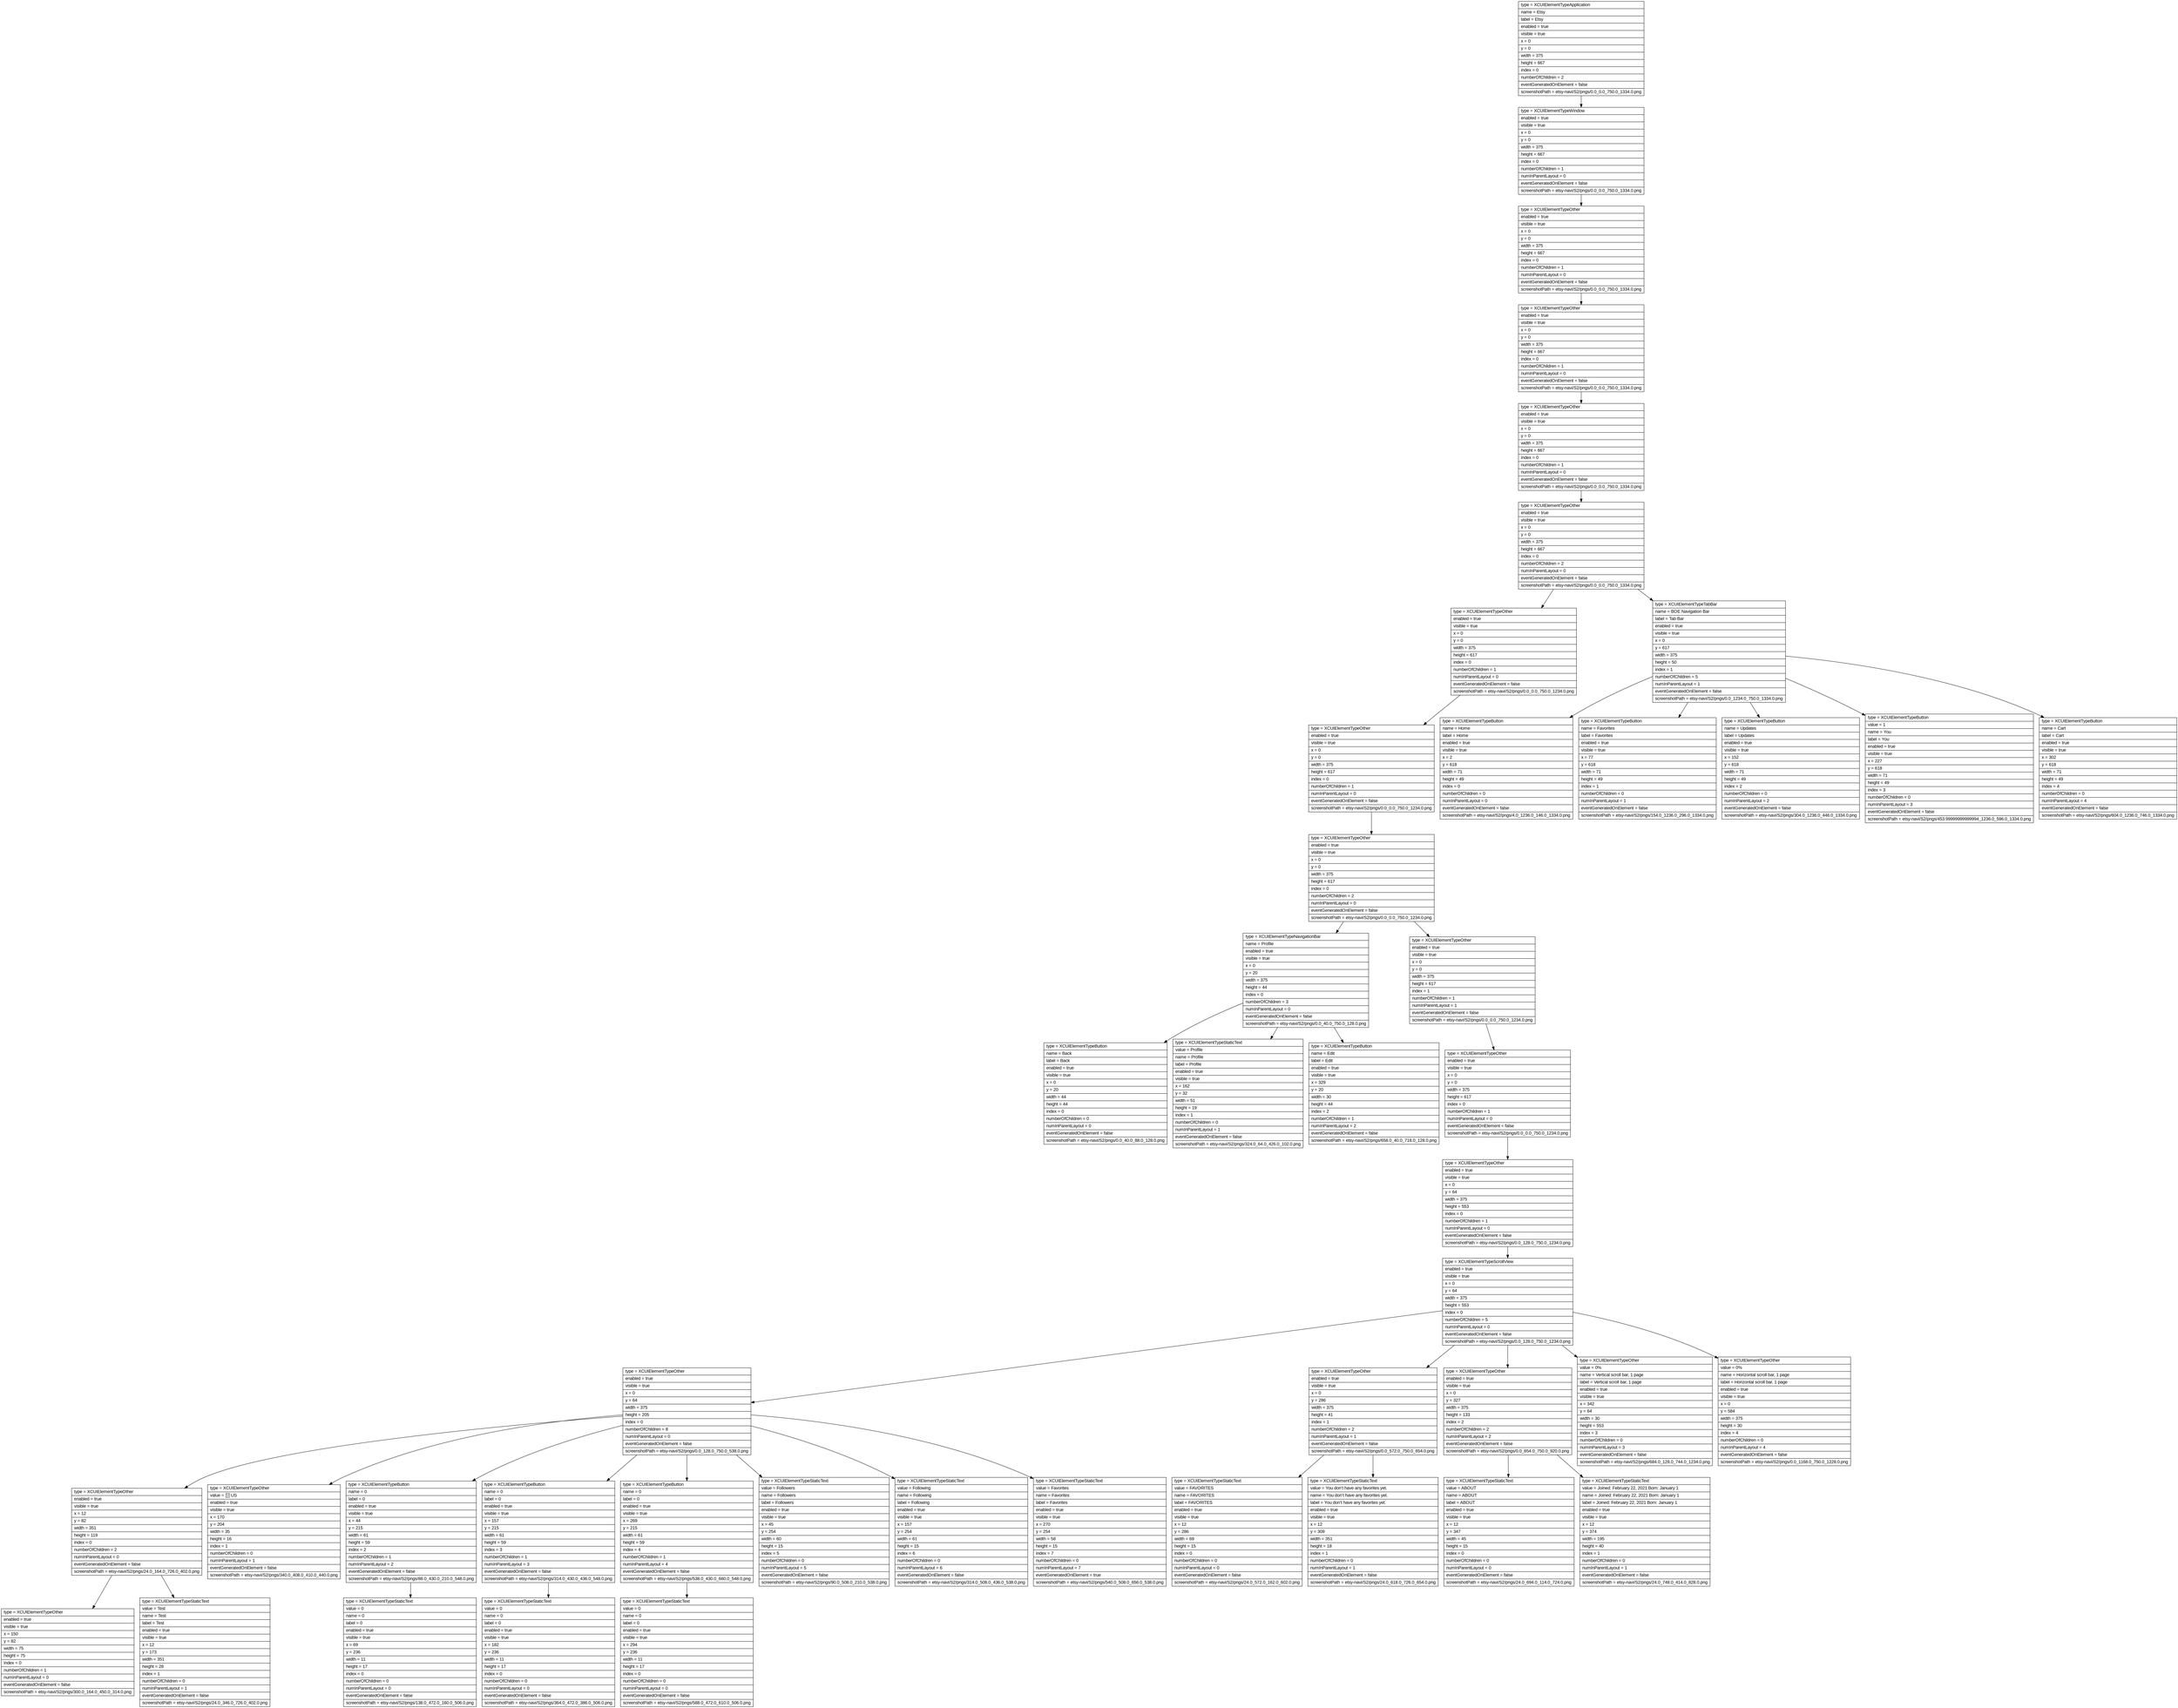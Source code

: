 digraph Layout {

	node [shape=record fontname=Arial];

	0	[label="{type = XCUIElementTypeApplication\l|name = Etsy\l|label = Etsy\l|enabled = true\l|visible = true\l|x = 0\l|y = 0\l|width = 375\l|height = 667\l|index = 0\l|numberOfChildren = 2\l|eventGeneratedOnElement = false \l|screenshotPath = etsy-navi/S2/pngs/0.0_0.0_750.0_1334.0.png\l}"]
	1	[label="{type = XCUIElementTypeWindow\l|enabled = true\l|visible = true\l|x = 0\l|y = 0\l|width = 375\l|height = 667\l|index = 0\l|numberOfChildren = 1\l|numInParentLayout = 0\l|eventGeneratedOnElement = false \l|screenshotPath = etsy-navi/S2/pngs/0.0_0.0_750.0_1334.0.png\l}"]
	2	[label="{type = XCUIElementTypeOther\l|enabled = true\l|visible = true\l|x = 0\l|y = 0\l|width = 375\l|height = 667\l|index = 0\l|numberOfChildren = 1\l|numInParentLayout = 0\l|eventGeneratedOnElement = false \l|screenshotPath = etsy-navi/S2/pngs/0.0_0.0_750.0_1334.0.png\l}"]
	3	[label="{type = XCUIElementTypeOther\l|enabled = true\l|visible = true\l|x = 0\l|y = 0\l|width = 375\l|height = 667\l|index = 0\l|numberOfChildren = 1\l|numInParentLayout = 0\l|eventGeneratedOnElement = false \l|screenshotPath = etsy-navi/S2/pngs/0.0_0.0_750.0_1334.0.png\l}"]
	4	[label="{type = XCUIElementTypeOther\l|enabled = true\l|visible = true\l|x = 0\l|y = 0\l|width = 375\l|height = 667\l|index = 0\l|numberOfChildren = 1\l|numInParentLayout = 0\l|eventGeneratedOnElement = false \l|screenshotPath = etsy-navi/S2/pngs/0.0_0.0_750.0_1334.0.png\l}"]
	5	[label="{type = XCUIElementTypeOther\l|enabled = true\l|visible = true\l|x = 0\l|y = 0\l|width = 375\l|height = 667\l|index = 0\l|numberOfChildren = 2\l|numInParentLayout = 0\l|eventGeneratedOnElement = false \l|screenshotPath = etsy-navi/S2/pngs/0.0_0.0_750.0_1334.0.png\l}"]
	6	[label="{type = XCUIElementTypeOther\l|enabled = true\l|visible = true\l|x = 0\l|y = 0\l|width = 375\l|height = 617\l|index = 0\l|numberOfChildren = 1\l|numInParentLayout = 0\l|eventGeneratedOnElement = false \l|screenshotPath = etsy-navi/S2/pngs/0.0_0.0_750.0_1234.0.png\l}"]
	7	[label="{type = XCUIElementTypeTabBar\l|name = BOE Navigation Bar\l|label = Tab Bar\l|enabled = true\l|visible = true\l|x = 0\l|y = 617\l|width = 375\l|height = 50\l|index = 1\l|numberOfChildren = 5\l|numInParentLayout = 1\l|eventGeneratedOnElement = false \l|screenshotPath = etsy-navi/S2/pngs/0.0_1234.0_750.0_1334.0.png\l}"]
	8	[label="{type = XCUIElementTypeOther\l|enabled = true\l|visible = true\l|x = 0\l|y = 0\l|width = 375\l|height = 617\l|index = 0\l|numberOfChildren = 1\l|numInParentLayout = 0\l|eventGeneratedOnElement = false \l|screenshotPath = etsy-navi/S2/pngs/0.0_0.0_750.0_1234.0.png\l}"]
	9	[label="{type = XCUIElementTypeButton\l|name = Home\l|label = Home\l|enabled = true\l|visible = true\l|x = 2\l|y = 618\l|width = 71\l|height = 49\l|index = 0\l|numberOfChildren = 0\l|numInParentLayout = 0\l|eventGeneratedOnElement = false \l|screenshotPath = etsy-navi/S2/pngs/4.0_1236.0_146.0_1334.0.png\l}"]
	10	[label="{type = XCUIElementTypeButton\l|name = Favorites\l|label = Favorites\l|enabled = true\l|visible = true\l|x = 77\l|y = 618\l|width = 71\l|height = 49\l|index = 1\l|numberOfChildren = 0\l|numInParentLayout = 1\l|eventGeneratedOnElement = false \l|screenshotPath = etsy-navi/S2/pngs/154.0_1236.0_296.0_1334.0.png\l}"]
	11	[label="{type = XCUIElementTypeButton\l|name = Updates\l|label = Updates\l|enabled = true\l|visible = true\l|x = 152\l|y = 618\l|width = 71\l|height = 49\l|index = 2\l|numberOfChildren = 0\l|numInParentLayout = 2\l|eventGeneratedOnElement = false \l|screenshotPath = etsy-navi/S2/pngs/304.0_1236.0_446.0_1334.0.png\l}"]
	12	[label="{type = XCUIElementTypeButton\l|value = 1\l|name = You\l|label = You\l|enabled = true\l|visible = true\l|x = 227\l|y = 618\l|width = 71\l|height = 49\l|index = 3\l|numberOfChildren = 0\l|numInParentLayout = 3\l|eventGeneratedOnElement = false \l|screenshotPath = etsy-navi/S2/pngs/453.99999999999994_1236.0_596.0_1334.0.png\l}"]
	13	[label="{type = XCUIElementTypeButton\l|name = Cart\l|label = Cart\l|enabled = true\l|visible = true\l|x = 302\l|y = 618\l|width = 71\l|height = 49\l|index = 4\l|numberOfChildren = 0\l|numInParentLayout = 4\l|eventGeneratedOnElement = false \l|screenshotPath = etsy-navi/S2/pngs/604.0_1236.0_746.0_1334.0.png\l}"]
	14	[label="{type = XCUIElementTypeOther\l|enabled = true\l|visible = true\l|x = 0\l|y = 0\l|width = 375\l|height = 617\l|index = 0\l|numberOfChildren = 2\l|numInParentLayout = 0\l|eventGeneratedOnElement = false \l|screenshotPath = etsy-navi/S2/pngs/0.0_0.0_750.0_1234.0.png\l}"]
	15	[label="{type = XCUIElementTypeNavigationBar\l|name = Profile\l|enabled = true\l|visible = true\l|x = 0\l|y = 20\l|width = 375\l|height = 44\l|index = 0\l|numberOfChildren = 3\l|numInParentLayout = 0\l|eventGeneratedOnElement = false \l|screenshotPath = etsy-navi/S2/pngs/0.0_40.0_750.0_128.0.png\l}"]
	16	[label="{type = XCUIElementTypeOther\l|enabled = true\l|visible = true\l|x = 0\l|y = 0\l|width = 375\l|height = 617\l|index = 1\l|numberOfChildren = 1\l|numInParentLayout = 1\l|eventGeneratedOnElement = false \l|screenshotPath = etsy-navi/S2/pngs/0.0_0.0_750.0_1234.0.png\l}"]
	17	[label="{type = XCUIElementTypeButton\l|name = Back\l|label = Back\l|enabled = true\l|visible = true\l|x = 0\l|y = 20\l|width = 44\l|height = 44\l|index = 0\l|numberOfChildren = 0\l|numInParentLayout = 0\l|eventGeneratedOnElement = false \l|screenshotPath = etsy-navi/S2/pngs/0.0_40.0_88.0_128.0.png\l}"]
	18	[label="{type = XCUIElementTypeStaticText\l|value = Profile\l|name = Profile\l|label = Profile\l|enabled = true\l|visible = true\l|x = 162\l|y = 32\l|width = 51\l|height = 19\l|index = 1\l|numberOfChildren = 0\l|numInParentLayout = 1\l|eventGeneratedOnElement = false \l|screenshotPath = etsy-navi/S2/pngs/324.0_64.0_426.0_102.0.png\l}"]
	19	[label="{type = XCUIElementTypeButton\l|name = Edit\l|label = Edit\l|enabled = true\l|visible = true\l|x = 329\l|y = 20\l|width = 30\l|height = 44\l|index = 2\l|numberOfChildren = 1\l|numInParentLayout = 2\l|eventGeneratedOnElement = false \l|screenshotPath = etsy-navi/S2/pngs/658.0_40.0_718.0_128.0.png\l}"]
	20	[label="{type = XCUIElementTypeOther\l|enabled = true\l|visible = true\l|x = 0\l|y = 0\l|width = 375\l|height = 617\l|index = 0\l|numberOfChildren = 1\l|numInParentLayout = 0\l|eventGeneratedOnElement = false \l|screenshotPath = etsy-navi/S2/pngs/0.0_0.0_750.0_1234.0.png\l}"]
	21	[label="{type = XCUIElementTypeOther\l|enabled = true\l|visible = true\l|x = 0\l|y = 64\l|width = 375\l|height = 553\l|index = 0\l|numberOfChildren = 1\l|numInParentLayout = 0\l|eventGeneratedOnElement = false \l|screenshotPath = etsy-navi/S2/pngs/0.0_128.0_750.0_1234.0.png\l}"]
	22	[label="{type = XCUIElementTypeScrollView\l|enabled = true\l|visible = true\l|x = 0\l|y = 64\l|width = 375\l|height = 553\l|index = 0\l|numberOfChildren = 5\l|numInParentLayout = 0\l|eventGeneratedOnElement = false \l|screenshotPath = etsy-navi/S2/pngs/0.0_128.0_750.0_1234.0.png\l}"]
	23	[label="{type = XCUIElementTypeOther\l|enabled = true\l|visible = true\l|x = 0\l|y = 64\l|width = 375\l|height = 205\l|index = 0\l|numberOfChildren = 8\l|numInParentLayout = 0\l|eventGeneratedOnElement = false \l|screenshotPath = etsy-navi/S2/pngs/0.0_128.0_750.0_538.0.png\l}"]
	24	[label="{type = XCUIElementTypeOther\l|enabled = true\l|visible = true\l|x = 0\l|y = 286\l|width = 375\l|height = 41\l|index = 1\l|numberOfChildren = 2\l|numInParentLayout = 1\l|eventGeneratedOnElement = false \l|screenshotPath = etsy-navi/S2/pngs/0.0_572.0_750.0_654.0.png\l}"]
	25	[label="{type = XCUIElementTypeOther\l|enabled = true\l|visible = true\l|x = 0\l|y = 327\l|width = 375\l|height = 133\l|index = 2\l|numberOfChildren = 2\l|numInParentLayout = 2\l|eventGeneratedOnElement = false \l|screenshotPath = etsy-navi/S2/pngs/0.0_654.0_750.0_920.0.png\l}"]
	26	[label="{type = XCUIElementTypeOther\l|value = 0%\l|name = Vertical scroll bar, 1 page\l|label = Vertical scroll bar, 1 page\l|enabled = true\l|visible = true\l|x = 342\l|y = 64\l|width = 30\l|height = 553\l|index = 3\l|numberOfChildren = 0\l|numInParentLayout = 3\l|eventGeneratedOnElement = false \l|screenshotPath = etsy-navi/S2/pngs/684.0_128.0_744.0_1234.0.png\l}"]
	27	[label="{type = XCUIElementTypeOther\l|value = 0%\l|name = Horizontal scroll bar, 1 page\l|label = Horizontal scroll bar, 1 page\l|enabled = true\l|visible = true\l|x = 0\l|y = 584\l|width = 375\l|height = 30\l|index = 4\l|numberOfChildren = 0\l|numInParentLayout = 4\l|eventGeneratedOnElement = false \l|screenshotPath = etsy-navi/S2/pngs/0.0_1168.0_750.0_1228.0.png\l}"]
	28	[label="{type = XCUIElementTypeOther\l|enabled = true\l|visible = true\l|x = 12\l|y = 82\l|width = 351\l|height = 119\l|index = 0\l|numberOfChildren = 2\l|numInParentLayout = 0\l|eventGeneratedOnElement = false \l|screenshotPath = etsy-navi/S2/pngs/24.0_164.0_726.0_402.0.png\l}"]
	29	[label="{type = XCUIElementTypeOther\l|value =  US\l|enabled = true\l|visible = true\l|x = 170\l|y = 204\l|width = 35\l|height = 16\l|index = 1\l|numberOfChildren = 0\l|numInParentLayout = 1\l|eventGeneratedOnElement = false \l|screenshotPath = etsy-navi/S2/pngs/340.0_408.0_410.0_440.0.png\l}"]
	30	[label="{type = XCUIElementTypeButton\l|name = 0\l|label = 0\l|enabled = true\l|visible = true\l|x = 44\l|y = 215\l|width = 61\l|height = 59\l|index = 2\l|numberOfChildren = 1\l|numInParentLayout = 2\l|eventGeneratedOnElement = false \l|screenshotPath = etsy-navi/S2/pngs/88.0_430.0_210.0_548.0.png\l}"]
	31	[label="{type = XCUIElementTypeButton\l|name = 0\l|label = 0\l|enabled = true\l|visible = true\l|x = 157\l|y = 215\l|width = 61\l|height = 59\l|index = 3\l|numberOfChildren = 1\l|numInParentLayout = 3\l|eventGeneratedOnElement = false \l|screenshotPath = etsy-navi/S2/pngs/314.0_430.0_436.0_548.0.png\l}"]
	32	[label="{type = XCUIElementTypeButton\l|name = 0\l|label = 0\l|enabled = true\l|visible = true\l|x = 269\l|y = 215\l|width = 61\l|height = 59\l|index = 4\l|numberOfChildren = 1\l|numInParentLayout = 4\l|eventGeneratedOnElement = false \l|screenshotPath = etsy-navi/S2/pngs/538.0_430.0_660.0_548.0.png\l}"]
	33	[label="{type = XCUIElementTypeStaticText\l|value = Followers\l|name = Followers\l|label = Followers\l|enabled = true\l|visible = true\l|x = 45\l|y = 254\l|width = 60\l|height = 15\l|index = 5\l|numberOfChildren = 0\l|numInParentLayout = 5\l|eventGeneratedOnElement = false \l|screenshotPath = etsy-navi/S2/pngs/90.0_508.0_210.0_538.0.png\l}"]
	34	[label="{type = XCUIElementTypeStaticText\l|value = Following\l|name = Following\l|label = Following\l|enabled = true\l|visible = true\l|x = 157\l|y = 254\l|width = 61\l|height = 15\l|index = 6\l|numberOfChildren = 0\l|numInParentLayout = 6\l|eventGeneratedOnElement = false \l|screenshotPath = etsy-navi/S2/pngs/314.0_508.0_436.0_538.0.png\l}"]
	35	[label="{type = XCUIElementTypeStaticText\l|value = Favorites\l|name = Favorites\l|label = Favorites\l|enabled = true\l|visible = true\l|x = 270\l|y = 254\l|width = 58\l|height = 15\l|index = 7\l|numberOfChildren = 0\l|numInParentLayout = 7\l|eventGeneratedOnElement = true \l|screenshotPath = etsy-navi/S2/pngs/540.0_508.0_656.0_538.0.png\l}"]
	36	[label="{type = XCUIElementTypeStaticText\l|value = FAVORITES\l|name = FAVORITES\l|label = FAVORITES\l|enabled = true\l|visible = true\l|x = 12\l|y = 286\l|width = 69\l|height = 15\l|index = 0\l|numberOfChildren = 0\l|numInParentLayout = 0\l|eventGeneratedOnElement = false \l|screenshotPath = etsy-navi/S2/pngs/24.0_572.0_162.0_602.0.png\l}"]
	37	[label="{type = XCUIElementTypeStaticText\l|value = You don't have any favorites yet.\l|name = You don't have any favorites yet.\l|label = You don't have any favorites yet.\l|enabled = true\l|visible = true\l|x = 12\l|y = 309\l|width = 351\l|height = 18\l|index = 1\l|numberOfChildren = 0\l|numInParentLayout = 1\l|eventGeneratedOnElement = false \l|screenshotPath = etsy-navi/S2/pngs/24.0_618.0_726.0_654.0.png\l}"]
	38	[label="{type = XCUIElementTypeStaticText\l|value = ABOUT\l|name = ABOUT\l|label = ABOUT\l|enabled = true\l|visible = true\l|x = 12\l|y = 347\l|width = 45\l|height = 15\l|index = 0\l|numberOfChildren = 0\l|numInParentLayout = 0\l|eventGeneratedOnElement = false \l|screenshotPath = etsy-navi/S2/pngs/24.0_694.0_114.0_724.0.png\l}"]
	39	[label="{type = XCUIElementTypeStaticText\l|value = Joined: February 22, 2021 Born: January 1\l|name = Joined: February 22, 2021 Born: January 1\l|label = Joined: February 22, 2021 Born: January 1\l|enabled = true\l|visible = true\l|x = 12\l|y = 374\l|width = 195\l|height = 40\l|index = 1\l|numberOfChildren = 0\l|numInParentLayout = 1\l|eventGeneratedOnElement = false \l|screenshotPath = etsy-navi/S2/pngs/24.0_748.0_414.0_828.0.png\l}"]
	40	[label="{type = XCUIElementTypeOther\l|enabled = true\l|visible = true\l|x = 150\l|y = 82\l|width = 75\l|height = 75\l|index = 0\l|numberOfChildren = 1\l|numInParentLayout = 0\l|eventGeneratedOnElement = false \l|screenshotPath = etsy-navi/S2/pngs/300.0_164.0_450.0_314.0.png\l}"]
	41	[label="{type = XCUIElementTypeStaticText\l|value = Test\l|name = Test\l|label = Test\l|enabled = true\l|visible = true\l|x = 12\l|y = 173\l|width = 351\l|height = 28\l|index = 1\l|numberOfChildren = 0\l|numInParentLayout = 1\l|eventGeneratedOnElement = false \l|screenshotPath = etsy-navi/S2/pngs/24.0_346.0_726.0_402.0.png\l}"]
	42	[label="{type = XCUIElementTypeStaticText\l|value = 0\l|name = 0\l|label = 0\l|enabled = true\l|visible = true\l|x = 69\l|y = 236\l|width = 11\l|height = 17\l|index = 0\l|numberOfChildren = 0\l|numInParentLayout = 0\l|eventGeneratedOnElement = false \l|screenshotPath = etsy-navi/S2/pngs/138.0_472.0_160.0_506.0.png\l}"]
	43	[label="{type = XCUIElementTypeStaticText\l|value = 0\l|name = 0\l|label = 0\l|enabled = true\l|visible = true\l|x = 182\l|y = 236\l|width = 11\l|height = 17\l|index = 0\l|numberOfChildren = 0\l|numInParentLayout = 0\l|eventGeneratedOnElement = false \l|screenshotPath = etsy-navi/S2/pngs/364.0_472.0_386.0_506.0.png\l}"]
	44	[label="{type = XCUIElementTypeStaticText\l|value = 0\l|name = 0\l|label = 0\l|enabled = true\l|visible = true\l|x = 294\l|y = 236\l|width = 11\l|height = 17\l|index = 0\l|numberOfChildren = 0\l|numInParentLayout = 0\l|eventGeneratedOnElement = false \l|screenshotPath = etsy-navi/S2/pngs/588.0_472.0_610.0_506.0.png\l}"]


	0 -> 1
	1 -> 2
	2 -> 3
	3 -> 4
	4 -> 5
	5 -> 6
	5 -> 7
	6 -> 8
	7 -> 9
	7 -> 10
	7 -> 11
	7 -> 12
	7 -> 13
	8 -> 14
	14 -> 15
	14 -> 16
	15 -> 17
	15 -> 18
	15 -> 19
	16 -> 20
	20 -> 21
	21 -> 22
	22 -> 23
	22 -> 24
	22 -> 25
	22 -> 26
	22 -> 27
	23 -> 28
	23 -> 29
	23 -> 30
	23 -> 31
	23 -> 32
	23 -> 33
	23 -> 34
	23 -> 35
	24 -> 36
	24 -> 37
	25 -> 38
	25 -> 39
	28 -> 40
	28 -> 41
	30 -> 42
	31 -> 43
	32 -> 44


}